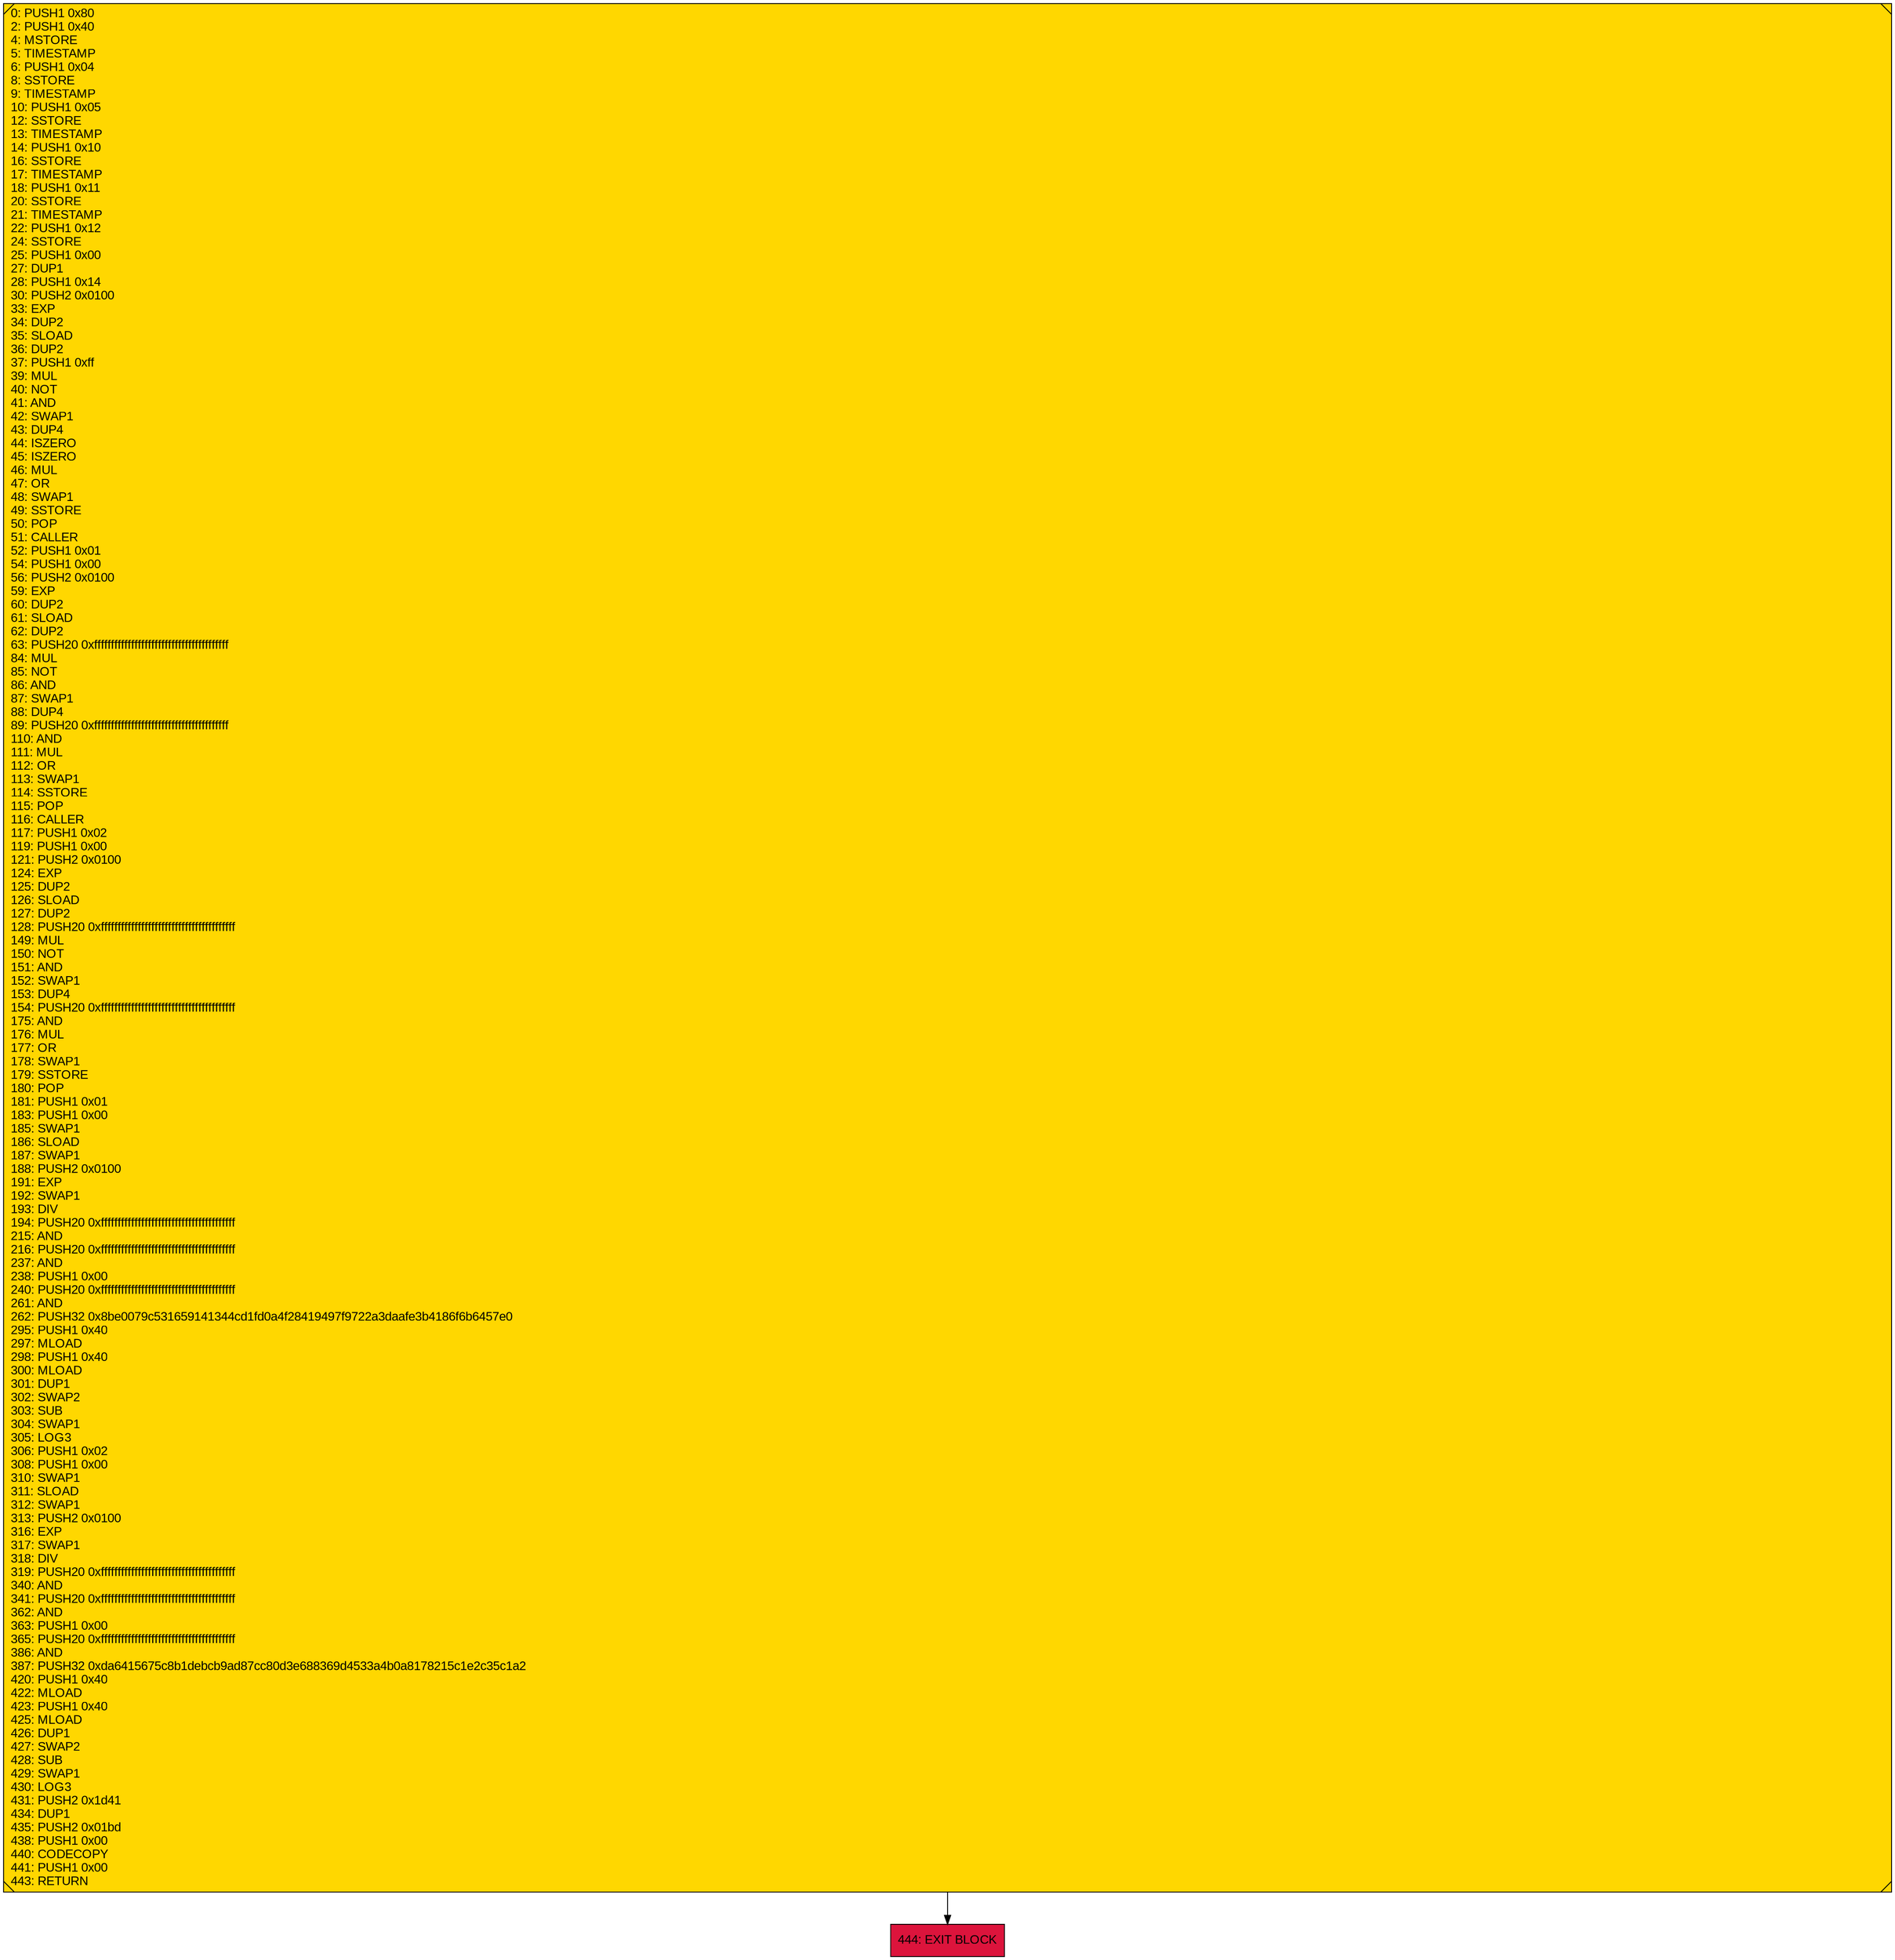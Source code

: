 digraph G {
bgcolor=transparent rankdir=UD;
node [shape=box style=filled color=black fillcolor=white fontname=arial fontcolor=black];
0 [label="0: PUSH1 0x80\l2: PUSH1 0x40\l4: MSTORE\l5: TIMESTAMP\l6: PUSH1 0x04\l8: SSTORE\l9: TIMESTAMP\l10: PUSH1 0x05\l12: SSTORE\l13: TIMESTAMP\l14: PUSH1 0x10\l16: SSTORE\l17: TIMESTAMP\l18: PUSH1 0x11\l20: SSTORE\l21: TIMESTAMP\l22: PUSH1 0x12\l24: SSTORE\l25: PUSH1 0x00\l27: DUP1\l28: PUSH1 0x14\l30: PUSH2 0x0100\l33: EXP\l34: DUP2\l35: SLOAD\l36: DUP2\l37: PUSH1 0xff\l39: MUL\l40: NOT\l41: AND\l42: SWAP1\l43: DUP4\l44: ISZERO\l45: ISZERO\l46: MUL\l47: OR\l48: SWAP1\l49: SSTORE\l50: POP\l51: CALLER\l52: PUSH1 0x01\l54: PUSH1 0x00\l56: PUSH2 0x0100\l59: EXP\l60: DUP2\l61: SLOAD\l62: DUP2\l63: PUSH20 0xffffffffffffffffffffffffffffffffffffffff\l84: MUL\l85: NOT\l86: AND\l87: SWAP1\l88: DUP4\l89: PUSH20 0xffffffffffffffffffffffffffffffffffffffff\l110: AND\l111: MUL\l112: OR\l113: SWAP1\l114: SSTORE\l115: POP\l116: CALLER\l117: PUSH1 0x02\l119: PUSH1 0x00\l121: PUSH2 0x0100\l124: EXP\l125: DUP2\l126: SLOAD\l127: DUP2\l128: PUSH20 0xffffffffffffffffffffffffffffffffffffffff\l149: MUL\l150: NOT\l151: AND\l152: SWAP1\l153: DUP4\l154: PUSH20 0xffffffffffffffffffffffffffffffffffffffff\l175: AND\l176: MUL\l177: OR\l178: SWAP1\l179: SSTORE\l180: POP\l181: PUSH1 0x01\l183: PUSH1 0x00\l185: SWAP1\l186: SLOAD\l187: SWAP1\l188: PUSH2 0x0100\l191: EXP\l192: SWAP1\l193: DIV\l194: PUSH20 0xffffffffffffffffffffffffffffffffffffffff\l215: AND\l216: PUSH20 0xffffffffffffffffffffffffffffffffffffffff\l237: AND\l238: PUSH1 0x00\l240: PUSH20 0xffffffffffffffffffffffffffffffffffffffff\l261: AND\l262: PUSH32 0x8be0079c531659141344cd1fd0a4f28419497f9722a3daafe3b4186f6b6457e0\l295: PUSH1 0x40\l297: MLOAD\l298: PUSH1 0x40\l300: MLOAD\l301: DUP1\l302: SWAP2\l303: SUB\l304: SWAP1\l305: LOG3\l306: PUSH1 0x02\l308: PUSH1 0x00\l310: SWAP1\l311: SLOAD\l312: SWAP1\l313: PUSH2 0x0100\l316: EXP\l317: SWAP1\l318: DIV\l319: PUSH20 0xffffffffffffffffffffffffffffffffffffffff\l340: AND\l341: PUSH20 0xffffffffffffffffffffffffffffffffffffffff\l362: AND\l363: PUSH1 0x00\l365: PUSH20 0xffffffffffffffffffffffffffffffffffffffff\l386: AND\l387: PUSH32 0xda6415675c8b1debcb9ad87cc80d3e688369d4533a4b0a8178215c1e2c35c1a2\l420: PUSH1 0x40\l422: MLOAD\l423: PUSH1 0x40\l425: MLOAD\l426: DUP1\l427: SWAP2\l428: SUB\l429: SWAP1\l430: LOG3\l431: PUSH2 0x1d41\l434: DUP1\l435: PUSH2 0x01bd\l438: PUSH1 0x00\l440: CODECOPY\l441: PUSH1 0x00\l443: RETURN\l" shape=Msquare fillcolor=gold ];
444 [label="444: EXIT BLOCK\l" fillcolor=crimson ];
0 -> 444;
}